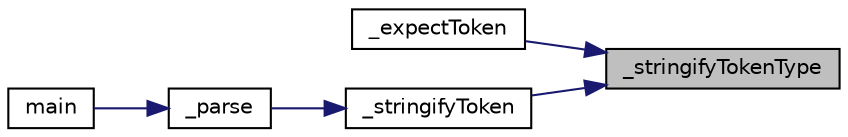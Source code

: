 digraph "_stringifyTokenType"
{
 // LATEX_PDF_SIZE
  edge [fontname="Helvetica",fontsize="10",labelfontname="Helvetica",labelfontsize="10"];
  node [fontname="Helvetica",fontsize="10",shape=record];
  rankdir="RL";
  Node1 [label="_stringifyTokenType",height=0.2,width=0.4,color="black", fillcolor="grey75", style="filled", fontcolor="black",tooltip="Stringify token type."];
  Node1 -> Node2 [dir="back",color="midnightblue",fontsize="10",style="solid",fontname="Helvetica"];
  Node2 [label="_expectToken",height=0.2,width=0.4,color="black", fillcolor="white", style="filled",URL="$de/d57/group__TOKENIZER.html#ga91b28d4db5a76458b6960c6c3e3a1c5e",tooltip="Parse the next token and compare to the expected type."];
  Node1 -> Node3 [dir="back",color="midnightblue",fontsize="10",style="solid",fontname="Helvetica"];
  Node3 [label="_stringifyToken",height=0.2,width=0.4,color="black", fillcolor="white", style="filled",URL="$db/d58/group__TOKEN.html#ga64540ed8048da126162d7e49a6fef735",tooltip="Stringify a token with all its fields into a static chars buffer and return a pointer to that buffer'..."];
  Node3 -> Node4 [dir="back",color="midnightblue",fontsize="10",style="solid",fontname="Helvetica"];
  Node4 [label="_parse",height=0.2,width=0.4,color="black", fillcolor="white", style="filled",URL="$d2/d72/parser_8c.html#aa13b44093a9b4f501c43f640be3790ec",tooltip=" "];
  Node4 -> Node5 [dir="back",color="midnightblue",fontsize="10",style="solid",fontname="Helvetica"];
  Node5 [label="main",height=0.2,width=0.4,color="black", fillcolor="white", style="filled",URL="$d0/d29/main_8c.html#a3c04138a5bfe5d72780bb7e82a18e627",tooltip=" "];
}

